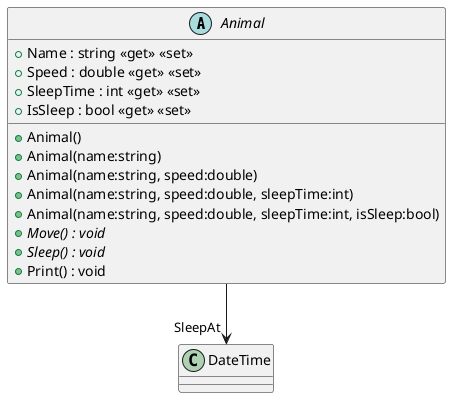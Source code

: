 @startuml
abstract class Animal {
    + Name : string <<get>> <<set>>
    + Speed : double <<get>> <<set>>
    + SleepTime : int <<get>> <<set>>
    + IsSleep : bool <<get>> <<set>>
    + Animal()
    + Animal(name:string)
    + Animal(name:string, speed:double)
    + Animal(name:string, speed:double, sleepTime:int)
    + Animal(name:string, speed:double, sleepTime:int, isSleep:bool)
    + {abstract} Move() : void
    + {abstract} Sleep() : void
    + Print() : void
}
Animal --> "SleepAt" DateTime
@enduml
